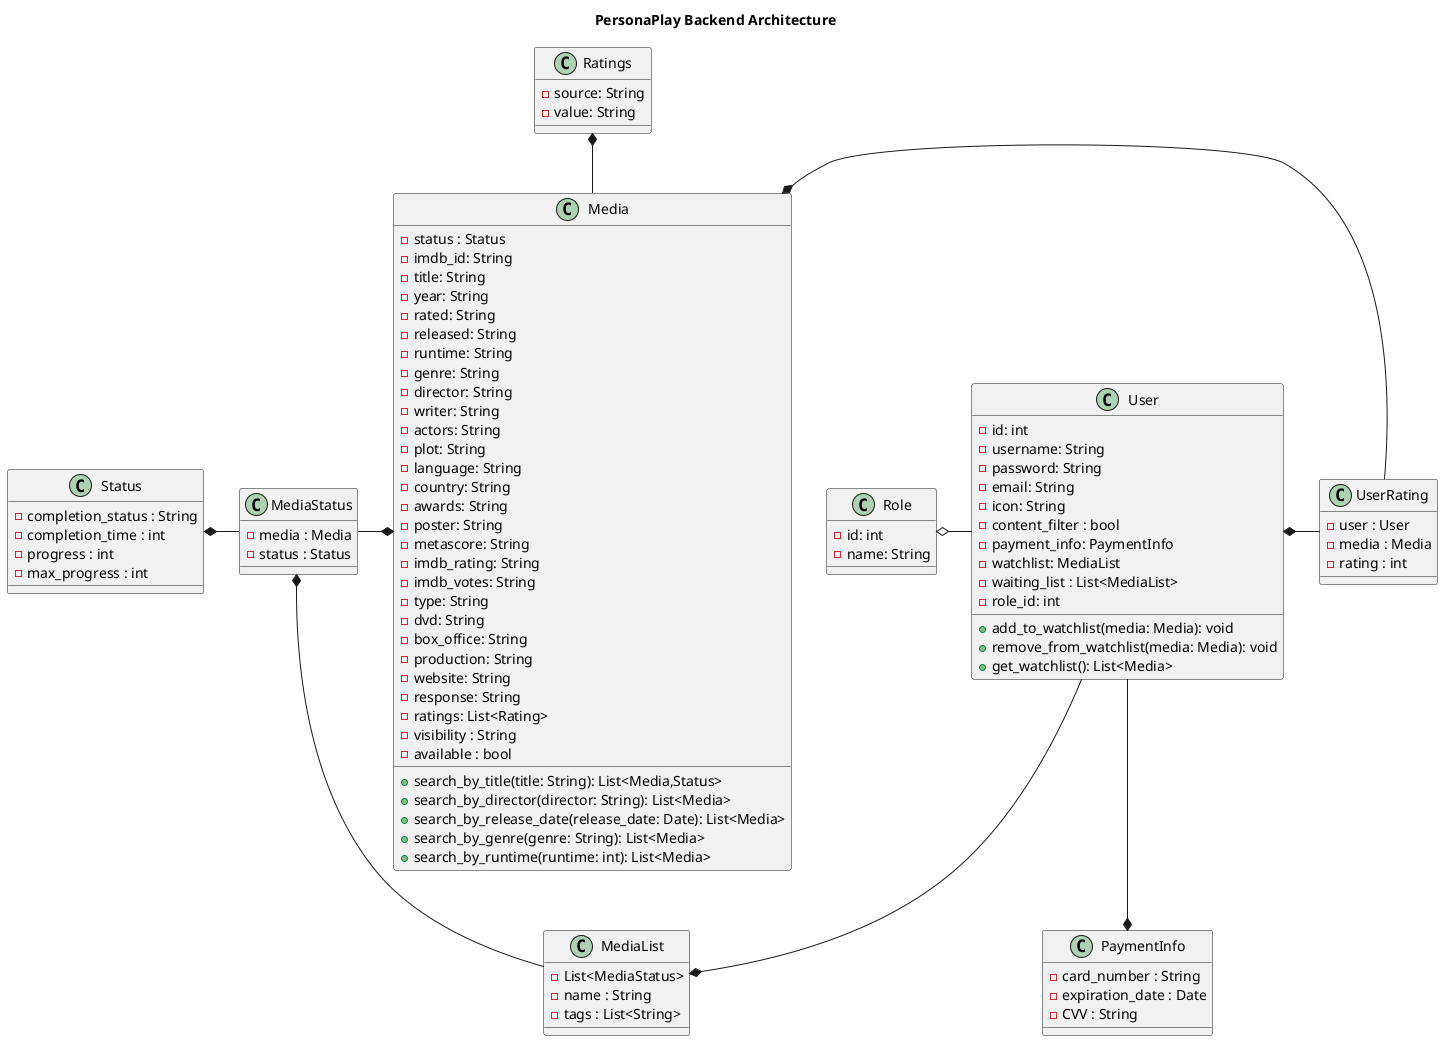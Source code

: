 @startuml

title "PersonaPlay Backend Architecture"

'a Media is a movie, tv show, or video game
' it is composed of a list of ratings

class Media {
  - status : Status
  - imdb_id: String
  - title: String
  - year: String
  - rated: String
  - released: String
  - runtime: String
  - genre: String
  - director: String
  - writer: String
  - actors: String
  - plot: String
  - language: String
  - country: String
  - awards: String
  - poster: String
  - metascore: String
  - imdb_rating: String
  - imdb_votes: String
  - type: String
  - dvd: String
  - box_office: String
  - production: String
  - website: String
  - response: String
  - ratings: List<Rating>
  - visibility : String
  - available : bool
  
  + search_by_title(title: String): List<Media,Status>
  + search_by_director(director: String): List<Media>
  + search_by_release_date(release_date: Date): List<Media>
  + search_by_genre(genre: String): List<Media>
  + search_by_runtime(runtime: int): List<Media>
}

' a status is linked with a media via MediaStatus, and determines how much of a film or a show is watched
class Status {
    - completion_status : String
    - completion_time : int
    - progress : int
    - max_progress : int
}

' a media status is a link between a media and a user
class MediaStatus {
    - media : Media
    - status : Status
}

' a user is a person who uses the application
' a user has a watchlist, multiple waiting lists, and a payment info
' they also have a role, which is either admin or user
class User {
  - id: int
  - username: String
  - password: String
  - email: String
  - icon: String
  - content_filter : bool
  - payment_info: PaymentInfo
  - watchlist: MediaList
  - waiting_list : List<MediaList>
  - role_id: int
  
  + add_to_watchlist(media: Media): void
  + remove_from_watchlist(media: Media): void
  + get_watchlist(): List<Media>
}

' a media list is a list of media statuses
' it allows for custom lists to be created, and also stores every media watched by a user via "watchlist"
' it also has customizable tags, 0 or more
class MediaList {
    - List<MediaStatus>
    - name : String
    - tags : List<String>
}

' a role is either admin or user
class Role {
  - id: int
  - name: String
}

' a payment info is a credit card number, expiration date, and CVV
class PaymentInfo {
    - card_number : String
    - expiration_date : Date
    - CVV : String
}

' a rating is a source and a value like "imdb" and "8.5", or "rotten tomatoes" and "90%"
class Ratings {
    - source: String
    - value: String
}


' a user rating is a rating given by a user to a media
' there's only one rating per user per media
class UserRating {
    - user : User
    - media : Media
    - rating : int
}

User -l-o Role

User -d-* PaymentInfo

User -r-* MediaList

'Medialist is composed of List<MediaStatus>
MediaList -u-* MediaStatus

MediaStatus -r-* Media
MediaStatus -l-* Status

UserRating -l-* User
UserRating -l-* Media



Media -u-* Ratings

@enduml